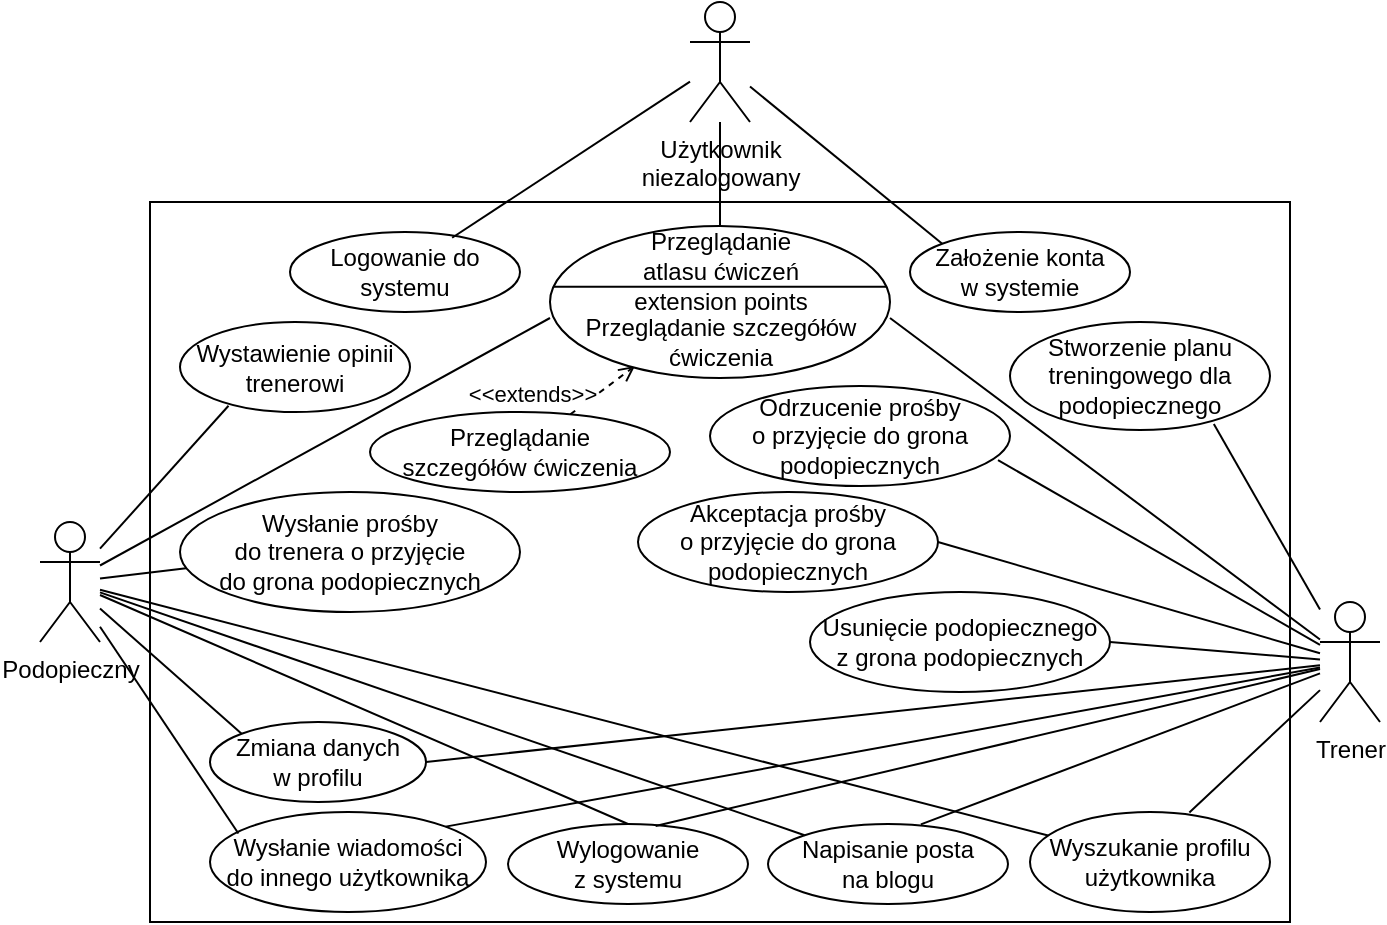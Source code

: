 <mxfile version="20.6.2" type="device"><diagram id="UuArSVzZ7xz7H03OeMtr" name="Strona-1"><mxGraphModel dx="1026" dy="659" grid="1" gridSize="10" guides="1" tooltips="1" connect="1" arrows="1" fold="1" page="1" pageScale="1" pageWidth="827" pageHeight="1169" math="0" shadow="0"><root><mxCell id="0"/><mxCell id="1" parent="0"/><mxCell id="JReXc4TWA3I-9tXE9m2Q-77" value="" style="rounded=0;whiteSpace=wrap;html=1;" parent="1" vertex="1"><mxGeometry x="170" y="310" width="570" height="360" as="geometry"/></mxCell><mxCell id="JReXc4TWA3I-9tXE9m2Q-1" value="Założenie konta&lt;br&gt;w systemie" style="ellipse;whiteSpace=wrap;html=1;" parent="1" vertex="1"><mxGeometry x="550" y="325" width="110" height="40" as="geometry"/></mxCell><mxCell id="JReXc4TWA3I-9tXE9m2Q-2" value="Logowanie do systemu" style="ellipse;whiteSpace=wrap;html=1;" parent="1" vertex="1"><mxGeometry x="240" y="325" width="115" height="40" as="geometry"/></mxCell><mxCell id="JReXc4TWA3I-9tXE9m2Q-38" style="edgeStyle=none;rounded=0;orthogonalLoop=1;jettySize=auto;html=1;endArrow=open;endFill=0;dashed=1;startArrow=none;startFill=0;entryX=0.25;entryY=1;entryDx=0;entryDy=0;" parent="1" source="JReXc4TWA3I-9tXE9m2Q-3" target="JReXc4TWA3I-9tXE9m2Q-24" edge="1"><mxGeometry relative="1" as="geometry"><mxPoint x="485" y="390" as="targetPoint"/></mxGeometry></mxCell><mxCell id="JReXc4TWA3I-9tXE9m2Q-39" value="&amp;lt;&amp;lt;extends&amp;gt;&amp;gt;" style="edgeLabel;html=1;align=center;verticalAlign=middle;resizable=0;points=[];" parent="JReXc4TWA3I-9tXE9m2Q-38" vertex="1" connectable="0"><mxGeometry x="-0.35" y="1" relative="1" as="geometry"><mxPoint x="-29" y="-2" as="offset"/></mxGeometry></mxCell><mxCell id="JReXc4TWA3I-9tXE9m2Q-3" value="Przeglądanie&lt;br&gt;szczegółów ćwiczenia" style="ellipse;whiteSpace=wrap;html=1;" parent="1" vertex="1"><mxGeometry x="280" y="415" width="150" height="40" as="geometry"/></mxCell><mxCell id="JReXc4TWA3I-9tXE9m2Q-4" value="Stworzenie planu treningowego dla podopiecznego" style="ellipse;whiteSpace=wrap;html=1;" parent="1" vertex="1"><mxGeometry x="600" y="370" width="130" height="54" as="geometry"/></mxCell><mxCell id="JReXc4TWA3I-9tXE9m2Q-5" value="Odrzucenie prośby&lt;br&gt;o przyjęcie do grona podopiecznych" style="ellipse;whiteSpace=wrap;html=1;" parent="1" vertex="1"><mxGeometry x="450" y="402" width="150" height="50" as="geometry"/></mxCell><mxCell id="JReXc4TWA3I-9tXE9m2Q-6" value="Akceptacja prośby&lt;br&gt;o przyjęcie do grona podopiecznych" style="ellipse;whiteSpace=wrap;html=1;" parent="1" vertex="1"><mxGeometry x="414" y="455" width="150" height="50" as="geometry"/></mxCell><mxCell id="JReXc4TWA3I-9tXE9m2Q-7" value="Usunięcie podopiecznego&lt;br&gt;z grona podopiecznych" style="ellipse;whiteSpace=wrap;html=1;" parent="1" vertex="1"><mxGeometry x="500" y="505" width="150" height="50" as="geometry"/></mxCell><mxCell id="JReXc4TWA3I-9tXE9m2Q-8" value="Zmiana danych&lt;br&gt;w profilu" style="ellipse;whiteSpace=wrap;html=1;" parent="1" vertex="1"><mxGeometry x="200" y="570" width="108" height="40" as="geometry"/></mxCell><mxCell id="JReXc4TWA3I-9tXE9m2Q-9" value="Wysłanie wiadomości&lt;br&gt;do innego użytkownika" style="ellipse;whiteSpace=wrap;html=1;" parent="1" vertex="1"><mxGeometry x="200" y="615" width="138" height="50" as="geometry"/></mxCell><mxCell id="JReXc4TWA3I-9tXE9m2Q-10" value="Napisanie posta&lt;br&gt;na blogu" style="ellipse;whiteSpace=wrap;html=1;" parent="1" vertex="1"><mxGeometry x="479" y="621" width="120" height="40" as="geometry"/></mxCell><mxCell id="JReXc4TWA3I-9tXE9m2Q-11" value="Wylogowanie&lt;br&gt;z systemu" style="ellipse;whiteSpace=wrap;html=1;" parent="1" vertex="1"><mxGeometry x="349" y="621" width="120" height="40" as="geometry"/></mxCell><mxCell id="JReXc4TWA3I-9tXE9m2Q-12" value="Wyszukanie profilu użytkownika" style="ellipse;whiteSpace=wrap;html=1;" parent="1" vertex="1"><mxGeometry x="610" y="615" width="120" height="50" as="geometry"/></mxCell><mxCell id="JReXc4TWA3I-9tXE9m2Q-13" value="Wystawienie opinii trenerowi" style="ellipse;whiteSpace=wrap;html=1;" parent="1" vertex="1"><mxGeometry x="185" y="370" width="115" height="45" as="geometry"/></mxCell><mxCell id="JReXc4TWA3I-9tXE9m2Q-14" value="Wysłanie prośby &lt;br&gt;do trenera o przyjęcie&lt;br&gt;do grona podopiecznych" style="ellipse;whiteSpace=wrap;html=1;" parent="1" vertex="1"><mxGeometry x="185" y="455" width="170" height="60" as="geometry"/></mxCell><mxCell id="JReXc4TWA3I-9tXE9m2Q-20" value="" style="shape=ellipse;container=1;horizontal=1;horizontalStack=0;resizeParent=1;resizeParentMax=0;resizeLast=0;html=1;dashed=0;collapsible=0;" parent="1" vertex="1"><mxGeometry x="370" y="322" width="170" height="76" as="geometry"/></mxCell><mxCell id="JReXc4TWA3I-9tXE9m2Q-21" value="Przeglądanie&lt;br&gt;atlasu ćwiczeń" style="html=1;strokeColor=none;fillColor=none;align=center;verticalAlign=middle;rotatable=0;" parent="JReXc4TWA3I-9tXE9m2Q-20" vertex="1"><mxGeometry y="6.33" width="170" height="17.67" as="geometry"/></mxCell><mxCell id="JReXc4TWA3I-9tXE9m2Q-22" value="" style="line;strokeWidth=1;fillColor=none;rotatable=0;labelPosition=right;points=[];portConstraint=eastwest;dashed=0;resizeWidth=1;" parent="JReXc4TWA3I-9tXE9m2Q-20" vertex="1"><mxGeometry x="2" y="23" width="166" height="14.78" as="geometry"/></mxCell><mxCell id="JReXc4TWA3I-9tXE9m2Q-23" value="extension points" style="text;html=1;align=center;verticalAlign=middle;rotatable=0;" parent="JReXc4TWA3I-9tXE9m2Q-20" vertex="1"><mxGeometry y="32" width="170" height="12" as="geometry"/></mxCell><mxCell id="JReXc4TWA3I-9tXE9m2Q-24" value="&lt;div style=&quot;&quot;&gt;&lt;span style=&quot;background-color: initial;&quot;&gt;Przeglądanie &lt;/span&gt;&lt;span style=&quot;background-color: initial;&quot;&gt;szczegółów&lt;/span&gt;&lt;/div&gt;&lt;div style=&quot;&quot;&gt;&lt;span style=&quot;background-color: initial;&quot;&gt;ćwiczenia&lt;/span&gt;&lt;/div&gt;" style="text;html=1;align=center;verticalAlign=middle;rotatable=0;spacingLeft=0;" parent="JReXc4TWA3I-9tXE9m2Q-20" vertex="1"><mxGeometry y="46" width="170" height="24" as="geometry"/></mxCell><mxCell id="JReXc4TWA3I-9tXE9m2Q-32" style="edgeStyle=none;rounded=0;orthogonalLoop=1;jettySize=auto;html=1;entryX=0;entryY=0;entryDx=0;entryDy=0;endArrow=none;endFill=0;" parent="1" source="JReXc4TWA3I-9tXE9m2Q-26" target="JReXc4TWA3I-9tXE9m2Q-24" edge="1"><mxGeometry relative="1" as="geometry"/></mxCell><mxCell id="JReXc4TWA3I-9tXE9m2Q-43" style="edgeStyle=none;rounded=0;orthogonalLoop=1;jettySize=auto;html=1;entryX=0.5;entryY=0;entryDx=0;entryDy=0;startArrow=none;startFill=0;endArrow=none;endFill=0;" parent="1" source="JReXc4TWA3I-9tXE9m2Q-26" target="JReXc4TWA3I-9tXE9m2Q-11" edge="1"><mxGeometry relative="1" as="geometry"/></mxCell><mxCell id="JReXc4TWA3I-9tXE9m2Q-44" style="edgeStyle=none;rounded=0;orthogonalLoop=1;jettySize=auto;html=1;startArrow=none;startFill=0;endArrow=none;endFill=0;" parent="1" source="JReXc4TWA3I-9tXE9m2Q-26" target="JReXc4TWA3I-9tXE9m2Q-10" edge="1"><mxGeometry relative="1" as="geometry"/></mxCell><mxCell id="JReXc4TWA3I-9tXE9m2Q-45" style="edgeStyle=none;rounded=0;orthogonalLoop=1;jettySize=auto;html=1;startArrow=none;startFill=0;endArrow=none;endFill=0;" parent="1" source="JReXc4TWA3I-9tXE9m2Q-26" target="JReXc4TWA3I-9tXE9m2Q-12" edge="1"><mxGeometry relative="1" as="geometry"/></mxCell><mxCell id="JReXc4TWA3I-9tXE9m2Q-47" style="edgeStyle=none;rounded=0;orthogonalLoop=1;jettySize=auto;html=1;entryX=0;entryY=0;entryDx=0;entryDy=0;startArrow=none;startFill=0;endArrow=none;endFill=0;" parent="1" source="JReXc4TWA3I-9tXE9m2Q-26" target="JReXc4TWA3I-9tXE9m2Q-8" edge="1"><mxGeometry relative="1" as="geometry"/></mxCell><mxCell id="JReXc4TWA3I-9tXE9m2Q-64" style="edgeStyle=none;rounded=0;orthogonalLoop=1;jettySize=auto;html=1;entryX=0.211;entryY=0.931;entryDx=0;entryDy=0;entryPerimeter=0;startArrow=none;startFill=0;endArrow=none;endFill=0;" parent="1" source="JReXc4TWA3I-9tXE9m2Q-26" target="JReXc4TWA3I-9tXE9m2Q-13" edge="1"><mxGeometry relative="1" as="geometry"/></mxCell><mxCell id="JReXc4TWA3I-9tXE9m2Q-74" style="edgeStyle=none;rounded=0;orthogonalLoop=1;jettySize=auto;html=1;entryX=0.018;entryY=0.636;entryDx=0;entryDy=0;entryPerimeter=0;startArrow=none;startFill=0;endArrow=none;endFill=0;" parent="1" source="JReXc4TWA3I-9tXE9m2Q-26" target="JReXc4TWA3I-9tXE9m2Q-14" edge="1"><mxGeometry relative="1" as="geometry"/></mxCell><mxCell id="JReXc4TWA3I-9tXE9m2Q-76" style="edgeStyle=none;rounded=0;orthogonalLoop=1;jettySize=auto;html=1;entryX=0.103;entryY=0.215;entryDx=0;entryDy=0;entryPerimeter=0;startArrow=none;startFill=0;endArrow=none;endFill=0;" parent="1" source="JReXc4TWA3I-9tXE9m2Q-26" target="JReXc4TWA3I-9tXE9m2Q-9" edge="1"><mxGeometry relative="1" as="geometry"/></mxCell><mxCell id="JReXc4TWA3I-9tXE9m2Q-26" value="Podopieczny" style="shape=umlActor;verticalLabelPosition=bottom;verticalAlign=top;html=1;" parent="1" vertex="1"><mxGeometry x="115" y="470" width="30" height="60" as="geometry"/></mxCell><mxCell id="JReXc4TWA3I-9tXE9m2Q-58" style="edgeStyle=none;rounded=0;orthogonalLoop=1;jettySize=auto;html=1;entryX=0;entryY=0;entryDx=0;entryDy=0;startArrow=none;startFill=0;endArrow=none;endFill=0;" parent="1" source="JReXc4TWA3I-9tXE9m2Q-33" target="JReXc4TWA3I-9tXE9m2Q-1" edge="1"><mxGeometry relative="1" as="geometry"/></mxCell><mxCell id="JReXc4TWA3I-9tXE9m2Q-63" style="edgeStyle=none;rounded=0;orthogonalLoop=1;jettySize=auto;html=1;entryX=0.5;entryY=0;entryDx=0;entryDy=0;startArrow=none;startFill=0;endArrow=none;endFill=0;" parent="1" source="JReXc4TWA3I-9tXE9m2Q-33" target="JReXc4TWA3I-9tXE9m2Q-20" edge="1"><mxGeometry relative="1" as="geometry"/></mxCell><mxCell id="JReXc4TWA3I-9tXE9m2Q-73" style="edgeStyle=none;rounded=0;orthogonalLoop=1;jettySize=auto;html=1;entryX=0.705;entryY=0.072;entryDx=0;entryDy=0;entryPerimeter=0;startArrow=none;startFill=0;endArrow=none;endFill=0;" parent="1" source="JReXc4TWA3I-9tXE9m2Q-33" target="JReXc4TWA3I-9tXE9m2Q-2" edge="1"><mxGeometry relative="1" as="geometry"/></mxCell><mxCell id="JReXc4TWA3I-9tXE9m2Q-33" value="Użytkownik&lt;br&gt;niezalogowany" style="shape=umlActor;verticalLabelPosition=bottom;verticalAlign=top;html=1;" parent="1" vertex="1"><mxGeometry x="440" y="210" width="30" height="60" as="geometry"/></mxCell><mxCell id="JReXc4TWA3I-9tXE9m2Q-48" style="edgeStyle=none;rounded=0;orthogonalLoop=1;jettySize=auto;html=1;entryX=0.784;entryY=0.945;entryDx=0;entryDy=0;entryPerimeter=0;startArrow=none;startFill=0;endArrow=none;endFill=0;" parent="1" source="JReXc4TWA3I-9tXE9m2Q-40" target="JReXc4TWA3I-9tXE9m2Q-4" edge="1"><mxGeometry relative="1" as="geometry"/></mxCell><mxCell id="JReXc4TWA3I-9tXE9m2Q-49" style="edgeStyle=none;rounded=0;orthogonalLoop=1;jettySize=auto;html=1;startArrow=none;startFill=0;endArrow=none;endFill=0;entryX=1;entryY=0;entryDx=0;entryDy=0;" parent="1" source="JReXc4TWA3I-9tXE9m2Q-40" target="JReXc4TWA3I-9tXE9m2Q-24" edge="1"><mxGeometry relative="1" as="geometry"><mxPoint x="640" y="410" as="targetPoint"/></mxGeometry></mxCell><mxCell id="JReXc4TWA3I-9tXE9m2Q-50" style="edgeStyle=none;rounded=0;orthogonalLoop=1;jettySize=auto;html=1;entryX=0.96;entryY=0.742;entryDx=0;entryDy=0;entryPerimeter=0;startArrow=none;startFill=0;endArrow=none;endFill=0;" parent="1" source="JReXc4TWA3I-9tXE9m2Q-40" target="JReXc4TWA3I-9tXE9m2Q-5" edge="1"><mxGeometry relative="1" as="geometry"/></mxCell><mxCell id="JReXc4TWA3I-9tXE9m2Q-51" style="edgeStyle=none;rounded=0;orthogonalLoop=1;jettySize=auto;html=1;entryX=1;entryY=0.5;entryDx=0;entryDy=0;startArrow=none;startFill=0;endArrow=none;endFill=0;" parent="1" source="JReXc4TWA3I-9tXE9m2Q-40" target="JReXc4TWA3I-9tXE9m2Q-6" edge="1"><mxGeometry relative="1" as="geometry"/></mxCell><mxCell id="JReXc4TWA3I-9tXE9m2Q-53" style="edgeStyle=none;rounded=0;orthogonalLoop=1;jettySize=auto;html=1;entryX=1;entryY=0.5;entryDx=0;entryDy=0;startArrow=none;startFill=0;endArrow=none;endFill=0;" parent="1" source="JReXc4TWA3I-9tXE9m2Q-40" target="JReXc4TWA3I-9tXE9m2Q-7" edge="1"><mxGeometry relative="1" as="geometry"/></mxCell><mxCell id="JReXc4TWA3I-9tXE9m2Q-54" style="edgeStyle=none;rounded=0;orthogonalLoop=1;jettySize=auto;html=1;entryX=1;entryY=0.5;entryDx=0;entryDy=0;startArrow=none;startFill=0;endArrow=none;endFill=0;" parent="1" source="JReXc4TWA3I-9tXE9m2Q-40" target="JReXc4TWA3I-9tXE9m2Q-8" edge="1"><mxGeometry relative="1" as="geometry"/></mxCell><mxCell id="JReXc4TWA3I-9tXE9m2Q-55" style="edgeStyle=none;rounded=0;orthogonalLoop=1;jettySize=auto;html=1;entryX=0.615;entryY=0.024;entryDx=0;entryDy=0;entryPerimeter=0;startArrow=none;startFill=0;endArrow=none;endFill=0;" parent="1" source="JReXc4TWA3I-9tXE9m2Q-40" target="JReXc4TWA3I-9tXE9m2Q-11" edge="1"><mxGeometry relative="1" as="geometry"/></mxCell><mxCell id="JReXc4TWA3I-9tXE9m2Q-56" style="edgeStyle=none;rounded=0;orthogonalLoop=1;jettySize=auto;html=1;entryX=0.637;entryY=0.005;entryDx=0;entryDy=0;entryPerimeter=0;startArrow=none;startFill=0;endArrow=none;endFill=0;" parent="1" source="JReXc4TWA3I-9tXE9m2Q-40" target="JReXc4TWA3I-9tXE9m2Q-10" edge="1"><mxGeometry relative="1" as="geometry"/></mxCell><mxCell id="JReXc4TWA3I-9tXE9m2Q-57" style="edgeStyle=none;rounded=0;orthogonalLoop=1;jettySize=auto;html=1;entryX=0.664;entryY=0.005;entryDx=0;entryDy=0;entryPerimeter=0;startArrow=none;startFill=0;endArrow=none;endFill=0;" parent="1" source="JReXc4TWA3I-9tXE9m2Q-40" target="JReXc4TWA3I-9tXE9m2Q-12" edge="1"><mxGeometry relative="1" as="geometry"/></mxCell><mxCell id="JReXc4TWA3I-9tXE9m2Q-75" style="edgeStyle=none;rounded=0;orthogonalLoop=1;jettySize=auto;html=1;entryX=1;entryY=0;entryDx=0;entryDy=0;startArrow=none;startFill=0;endArrow=none;endFill=0;" parent="1" source="JReXc4TWA3I-9tXE9m2Q-40" target="JReXc4TWA3I-9tXE9m2Q-9" edge="1"><mxGeometry relative="1" as="geometry"/></mxCell><mxCell id="JReXc4TWA3I-9tXE9m2Q-40" value="Trener" style="shape=umlActor;verticalLabelPosition=bottom;verticalAlign=top;html=1;" parent="1" vertex="1"><mxGeometry x="755" y="510" width="30" height="60" as="geometry"/></mxCell></root></mxGraphModel></diagram></mxfile>